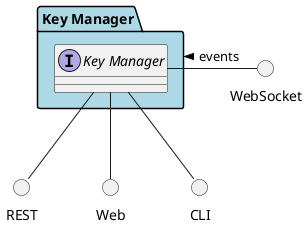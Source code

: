 @startuml



package "Key Manager" #lightblue {

    interface "Key Manager" as i {
    
    
    }
}

circle REST
circle Web
circle CLI
circle WebSocket

i -down- Web
i -down- CLI
i -down- REST
WebSocket -left- i: events >

package "Key Manager" #lightblue {


}



@enduml

